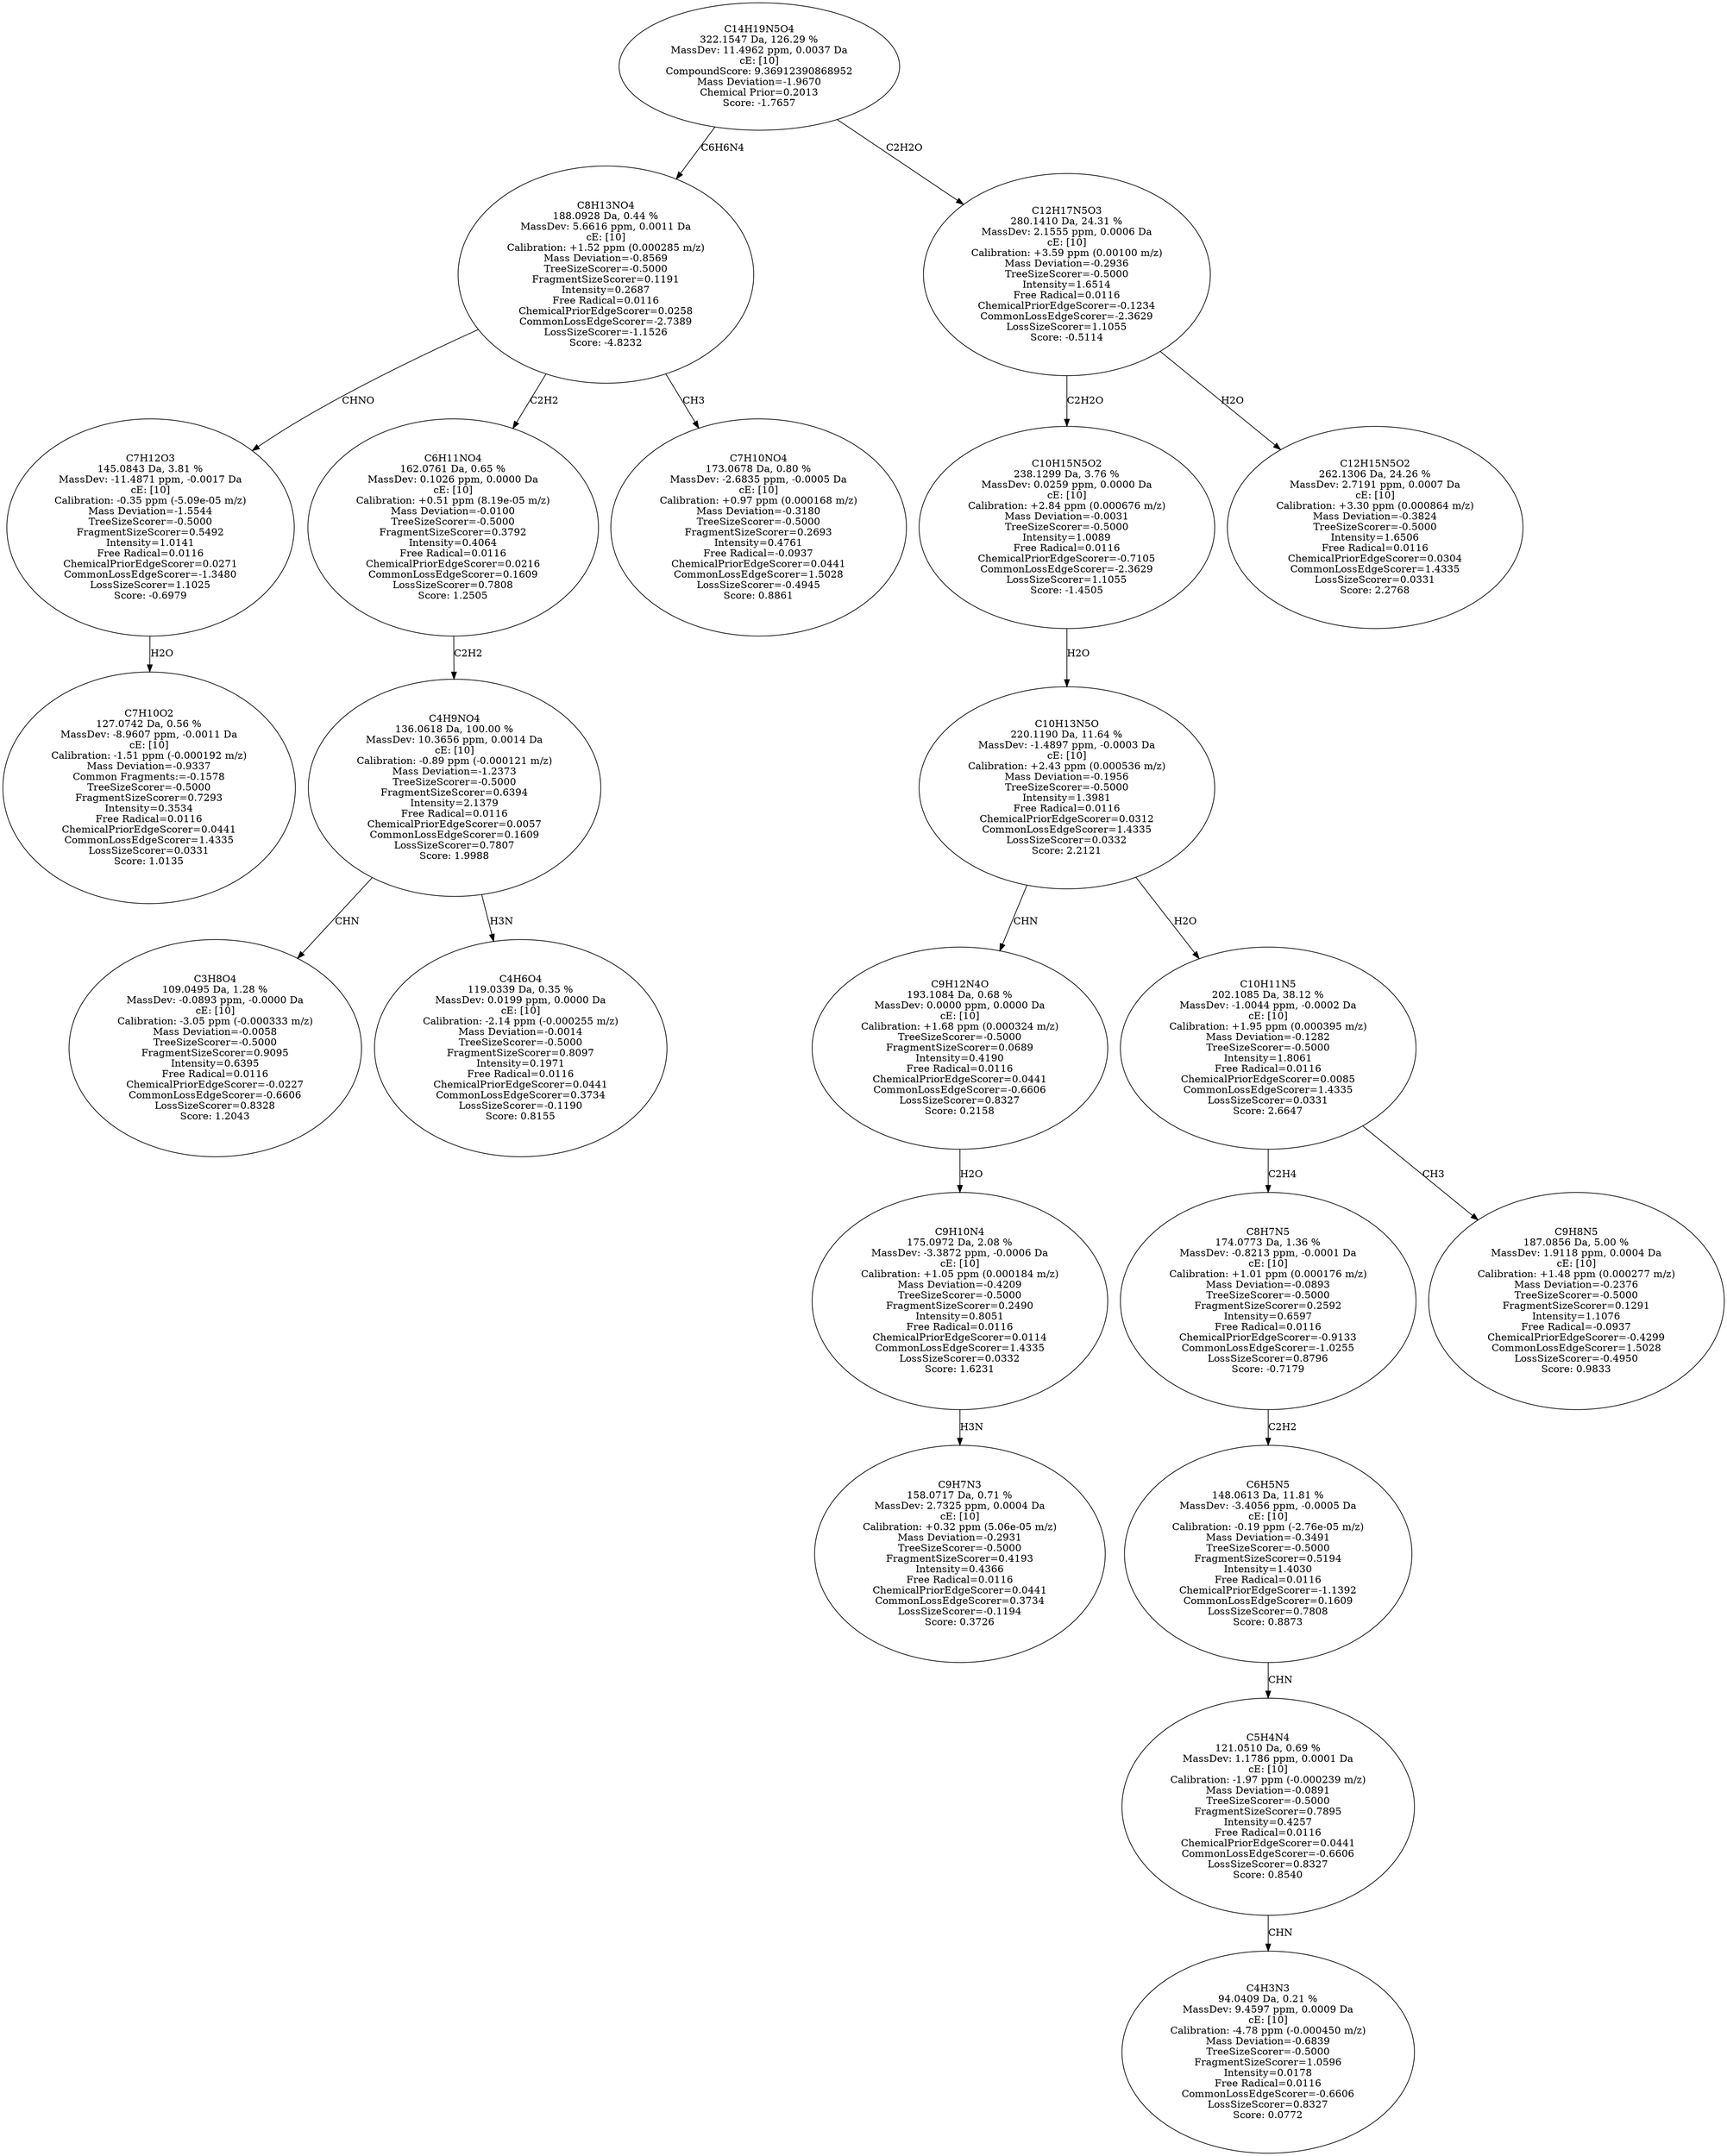 strict digraph {
v1 [label="C7H10O2\n127.0742 Da, 0.56 %\nMassDev: -8.9607 ppm, -0.0011 Da\ncE: [10]\nCalibration: -1.51 ppm (-0.000192 m/z)\nMass Deviation=-0.9337\nCommon Fragments:=-0.1578\nTreeSizeScorer=-0.5000\nFragmentSizeScorer=0.7293\nIntensity=0.3534\nFree Radical=0.0116\nChemicalPriorEdgeScorer=0.0441\nCommonLossEdgeScorer=1.4335\nLossSizeScorer=0.0331\nScore: 1.0135"];
v2 [label="C7H12O3\n145.0843 Da, 3.81 %\nMassDev: -11.4871 ppm, -0.0017 Da\ncE: [10]\nCalibration: -0.35 ppm (-5.09e-05 m/z)\nMass Deviation=-1.5544\nTreeSizeScorer=-0.5000\nFragmentSizeScorer=0.5492\nIntensity=1.0141\nFree Radical=0.0116\nChemicalPriorEdgeScorer=0.0271\nCommonLossEdgeScorer=-1.3480\nLossSizeScorer=1.1025\nScore: -0.6979"];
v3 [label="C3H8O4\n109.0495 Da, 1.28 %\nMassDev: -0.0893 ppm, -0.0000 Da\ncE: [10]\nCalibration: -3.05 ppm (-0.000333 m/z)\nMass Deviation=-0.0058\nTreeSizeScorer=-0.5000\nFragmentSizeScorer=0.9095\nIntensity=0.6395\nFree Radical=0.0116\nChemicalPriorEdgeScorer=-0.0227\nCommonLossEdgeScorer=-0.6606\nLossSizeScorer=0.8328\nScore: 1.2043"];
v4 [label="C4H6O4\n119.0339 Da, 0.35 %\nMassDev: 0.0199 ppm, 0.0000 Da\ncE: [10]\nCalibration: -2.14 ppm (-0.000255 m/z)\nMass Deviation=-0.0014\nTreeSizeScorer=-0.5000\nFragmentSizeScorer=0.8097\nIntensity=0.1971\nFree Radical=0.0116\nChemicalPriorEdgeScorer=0.0441\nCommonLossEdgeScorer=0.3734\nLossSizeScorer=-0.1190\nScore: 0.8155"];
v5 [label="C4H9NO4\n136.0618 Da, 100.00 %\nMassDev: 10.3656 ppm, 0.0014 Da\ncE: [10]\nCalibration: -0.89 ppm (-0.000121 m/z)\nMass Deviation=-1.2373\nTreeSizeScorer=-0.5000\nFragmentSizeScorer=0.6394\nIntensity=2.1379\nFree Radical=0.0116\nChemicalPriorEdgeScorer=0.0057\nCommonLossEdgeScorer=0.1609\nLossSizeScorer=0.7807\nScore: 1.9988"];
v6 [label="C6H11NO4\n162.0761 Da, 0.65 %\nMassDev: 0.1026 ppm, 0.0000 Da\ncE: [10]\nCalibration: +0.51 ppm (8.19e-05 m/z)\nMass Deviation=-0.0100\nTreeSizeScorer=-0.5000\nFragmentSizeScorer=0.3792\nIntensity=0.4064\nFree Radical=0.0116\nChemicalPriorEdgeScorer=0.0216\nCommonLossEdgeScorer=0.1609\nLossSizeScorer=0.7808\nScore: 1.2505"];
v7 [label="C7H10NO4\n173.0678 Da, 0.80 %\nMassDev: -2.6835 ppm, -0.0005 Da\ncE: [10]\nCalibration: +0.97 ppm (0.000168 m/z)\nMass Deviation=-0.3180\nTreeSizeScorer=-0.5000\nFragmentSizeScorer=0.2693\nIntensity=0.4761\nFree Radical=-0.0937\nChemicalPriorEdgeScorer=0.0441\nCommonLossEdgeScorer=1.5028\nLossSizeScorer=-0.4945\nScore: 0.8861"];
v8 [label="C8H13NO4\n188.0928 Da, 0.44 %\nMassDev: 5.6616 ppm, 0.0011 Da\ncE: [10]\nCalibration: +1.52 ppm (0.000285 m/z)\nMass Deviation=-0.8569\nTreeSizeScorer=-0.5000\nFragmentSizeScorer=0.1191\nIntensity=0.2687\nFree Radical=0.0116\nChemicalPriorEdgeScorer=0.0258\nCommonLossEdgeScorer=-2.7389\nLossSizeScorer=-1.1526\nScore: -4.8232"];
v9 [label="C9H7N3\n158.0717 Da, 0.71 %\nMassDev: 2.7325 ppm, 0.0004 Da\ncE: [10]\nCalibration: +0.32 ppm (5.06e-05 m/z)\nMass Deviation=-0.2931\nTreeSizeScorer=-0.5000\nFragmentSizeScorer=0.4193\nIntensity=0.4366\nFree Radical=0.0116\nChemicalPriorEdgeScorer=0.0441\nCommonLossEdgeScorer=0.3734\nLossSizeScorer=-0.1194\nScore: 0.3726"];
v10 [label="C9H10N4\n175.0972 Da, 2.08 %\nMassDev: -3.3872 ppm, -0.0006 Da\ncE: [10]\nCalibration: +1.05 ppm (0.000184 m/z)\nMass Deviation=-0.4209\nTreeSizeScorer=-0.5000\nFragmentSizeScorer=0.2490\nIntensity=0.8051\nFree Radical=0.0116\nChemicalPriorEdgeScorer=0.0114\nCommonLossEdgeScorer=1.4335\nLossSizeScorer=0.0332\nScore: 1.6231"];
v11 [label="C9H12N4O\n193.1084 Da, 0.68 %\nMassDev: 0.0000 ppm, 0.0000 Da\ncE: [10]\nCalibration: +1.68 ppm (0.000324 m/z)\nTreeSizeScorer=-0.5000\nFragmentSizeScorer=0.0689\nIntensity=0.4190\nFree Radical=0.0116\nChemicalPriorEdgeScorer=0.0441\nCommonLossEdgeScorer=-0.6606\nLossSizeScorer=0.8327\nScore: 0.2158"];
v12 [label="C4H3N3\n94.0409 Da, 0.21 %\nMassDev: 9.4597 ppm, 0.0009 Da\ncE: [10]\nCalibration: -4.78 ppm (-0.000450 m/z)\nMass Deviation=-0.6839\nTreeSizeScorer=-0.5000\nFragmentSizeScorer=1.0596\nIntensity=0.0178\nFree Radical=0.0116\nCommonLossEdgeScorer=-0.6606\nLossSizeScorer=0.8327\nScore: 0.0772"];
v13 [label="C5H4N4\n121.0510 Da, 0.69 %\nMassDev: 1.1786 ppm, 0.0001 Da\ncE: [10]\nCalibration: -1.97 ppm (-0.000239 m/z)\nMass Deviation=-0.0891\nTreeSizeScorer=-0.5000\nFragmentSizeScorer=0.7895\nIntensity=0.4257\nFree Radical=0.0116\nChemicalPriorEdgeScorer=0.0441\nCommonLossEdgeScorer=-0.6606\nLossSizeScorer=0.8327\nScore: 0.8540"];
v14 [label="C6H5N5\n148.0613 Da, 11.81 %\nMassDev: -3.4056 ppm, -0.0005 Da\ncE: [10]\nCalibration: -0.19 ppm (-2.76e-05 m/z)\nMass Deviation=-0.3491\nTreeSizeScorer=-0.5000\nFragmentSizeScorer=0.5194\nIntensity=1.4030\nFree Radical=0.0116\nChemicalPriorEdgeScorer=-1.1392\nCommonLossEdgeScorer=0.1609\nLossSizeScorer=0.7808\nScore: 0.8873"];
v15 [label="C8H7N5\n174.0773 Da, 1.36 %\nMassDev: -0.8213 ppm, -0.0001 Da\ncE: [10]\nCalibration: +1.01 ppm (0.000176 m/z)\nMass Deviation=-0.0893\nTreeSizeScorer=-0.5000\nFragmentSizeScorer=0.2592\nIntensity=0.6597\nFree Radical=0.0116\nChemicalPriorEdgeScorer=-0.9133\nCommonLossEdgeScorer=-1.0255\nLossSizeScorer=0.8796\nScore: -0.7179"];
v16 [label="C9H8N5\n187.0856 Da, 5.00 %\nMassDev: 1.9118 ppm, 0.0004 Da\ncE: [10]\nCalibration: +1.48 ppm (0.000277 m/z)\nMass Deviation=-0.2376\nTreeSizeScorer=-0.5000\nFragmentSizeScorer=0.1291\nIntensity=1.1076\nFree Radical=-0.0937\nChemicalPriorEdgeScorer=-0.4299\nCommonLossEdgeScorer=1.5028\nLossSizeScorer=-0.4950\nScore: 0.9833"];
v17 [label="C10H11N5\n202.1085 Da, 38.12 %\nMassDev: -1.0044 ppm, -0.0002 Da\ncE: [10]\nCalibration: +1.95 ppm (0.000395 m/z)\nMass Deviation=-0.1282\nTreeSizeScorer=-0.5000\nIntensity=1.8061\nFree Radical=0.0116\nChemicalPriorEdgeScorer=0.0085\nCommonLossEdgeScorer=1.4335\nLossSizeScorer=0.0331\nScore: 2.6647"];
v18 [label="C10H13N5O\n220.1190 Da, 11.64 %\nMassDev: -1.4897 ppm, -0.0003 Da\ncE: [10]\nCalibration: +2.43 ppm (0.000536 m/z)\nMass Deviation=-0.1956\nTreeSizeScorer=-0.5000\nIntensity=1.3981\nFree Radical=0.0116\nChemicalPriorEdgeScorer=0.0312\nCommonLossEdgeScorer=1.4335\nLossSizeScorer=0.0332\nScore: 2.2121"];
v19 [label="C10H15N5O2\n238.1299 Da, 3.76 %\nMassDev: 0.0259 ppm, 0.0000 Da\ncE: [10]\nCalibration: +2.84 ppm (0.000676 m/z)\nMass Deviation=-0.0031\nTreeSizeScorer=-0.5000\nIntensity=1.0089\nFree Radical=0.0116\nChemicalPriorEdgeScorer=-0.7105\nCommonLossEdgeScorer=-2.3629\nLossSizeScorer=1.1055\nScore: -1.4505"];
v20 [label="C12H15N5O2\n262.1306 Da, 24.26 %\nMassDev: 2.7191 ppm, 0.0007 Da\ncE: [10]\nCalibration: +3.30 ppm (0.000864 m/z)\nMass Deviation=-0.3824\nTreeSizeScorer=-0.5000\nIntensity=1.6506\nFree Radical=0.0116\nChemicalPriorEdgeScorer=0.0304\nCommonLossEdgeScorer=1.4335\nLossSizeScorer=0.0331\nScore: 2.2768"];
v21 [label="C12H17N5O3\n280.1410 Da, 24.31 %\nMassDev: 2.1555 ppm, 0.0006 Da\ncE: [10]\nCalibration: +3.59 ppm (0.00100 m/z)\nMass Deviation=-0.2936\nTreeSizeScorer=-0.5000\nIntensity=1.6514\nFree Radical=0.0116\nChemicalPriorEdgeScorer=-0.1234\nCommonLossEdgeScorer=-2.3629\nLossSizeScorer=1.1055\nScore: -0.5114"];
v22 [label="C14H19N5O4\n322.1547 Da, 126.29 %\nMassDev: 11.4962 ppm, 0.0037 Da\ncE: [10]\nCompoundScore: 9.36912390868952\nMass Deviation=-1.9670\nChemical Prior=0.2013\nScore: -1.7657"];
v2 -> v1 [label="H2O"];
v8 -> v2 [label="CHNO"];
v5 -> v3 [label="CHN"];
v5 -> v4 [label="H3N"];
v6 -> v5 [label="C2H2"];
v8 -> v6 [label="C2H2"];
v8 -> v7 [label="CH3"];
v22 -> v8 [label="C6H6N4"];
v10 -> v9 [label="H3N"];
v11 -> v10 [label="H2O"];
v18 -> v11 [label="CHN"];
v13 -> v12 [label="CHN"];
v14 -> v13 [label="CHN"];
v15 -> v14 [label="C2H2"];
v17 -> v15 [label="C2H4"];
v17 -> v16 [label="CH3"];
v18 -> v17 [label="H2O"];
v19 -> v18 [label="H2O"];
v21 -> v19 [label="C2H2O"];
v21 -> v20 [label="H2O"];
v22 -> v21 [label="C2H2O"];
}